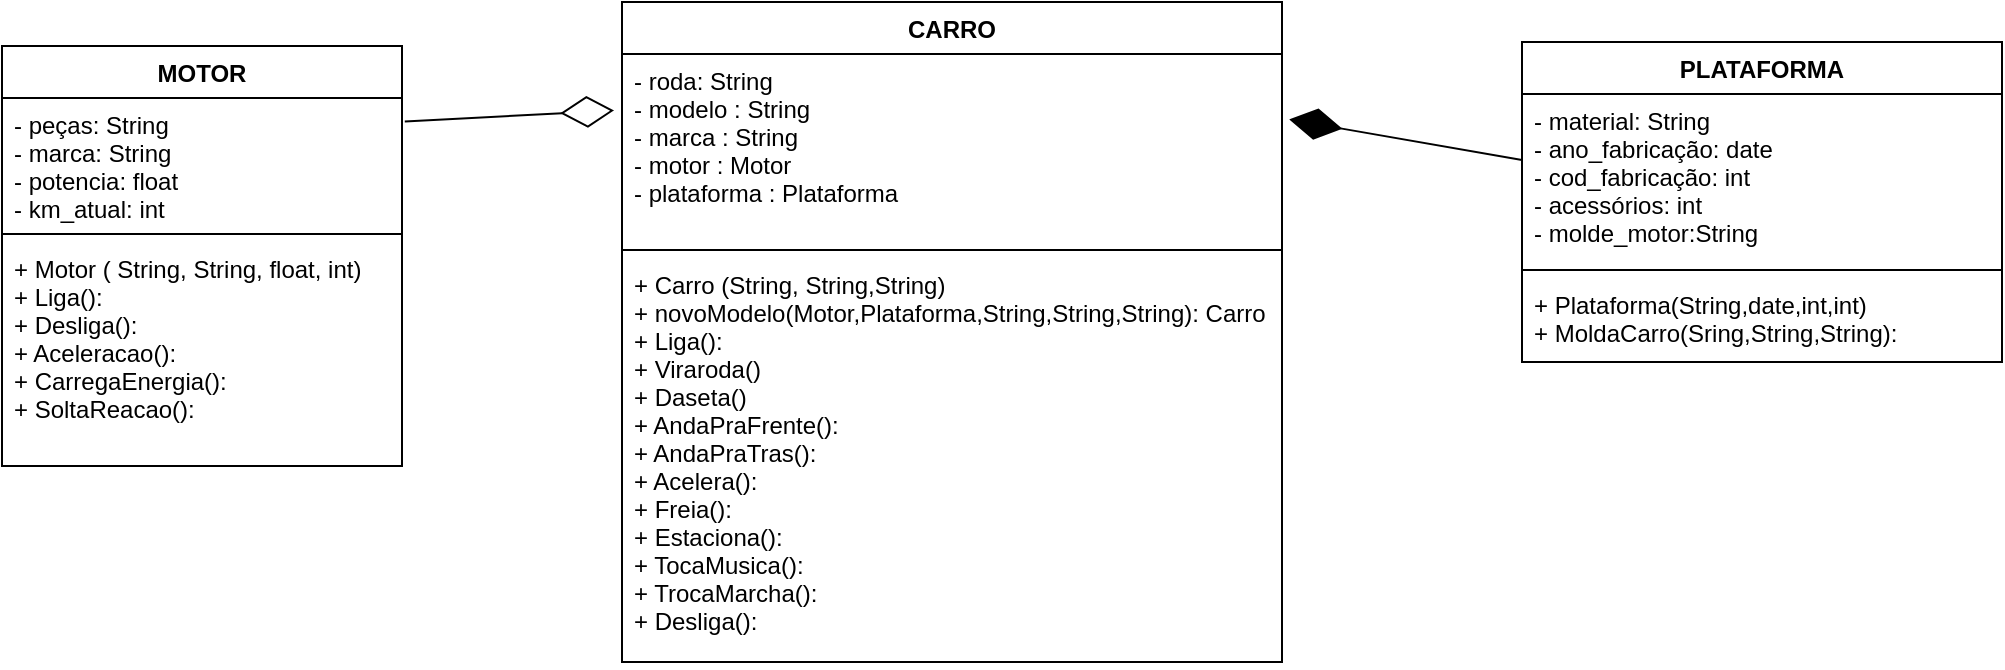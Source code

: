 <mxfile version="16.6.4" type="google"><diagram id="RZXyHHMyNsXhUa-roU1E" name="Page-1"><mxGraphModel dx="1019" dy="555" grid="1" gridSize="10" guides="1" tooltips="1" connect="1" arrows="1" fold="1" page="1" pageScale="1" pageWidth="827" pageHeight="1169" math="0" shadow="0"><root><mxCell id="0"/><mxCell id="1" parent="0"/><mxCell id="6zSv7NKKWlHxCwY6Cc23-3" value="CARRO" style="swimlane;fontStyle=1;align=center;verticalAlign=top;childLayout=stackLayout;horizontal=1;startSize=26;horizontalStack=0;resizeParent=1;resizeParentMax=0;resizeLast=0;collapsible=1;marginBottom=0;" parent="1" vertex="1"><mxGeometry x="380" y="150" width="330" height="330" as="geometry"/></mxCell><mxCell id="6zSv7NKKWlHxCwY6Cc23-4" value="- roda: String&#10;- modelo : String&#10;- marca : String&#10;- motor : Motor&#10;- plataforma : Plataforma&#10;" style="text;strokeColor=none;fillColor=none;align=left;verticalAlign=top;spacingLeft=4;spacingRight=4;overflow=hidden;rotatable=0;points=[[0,0.5],[1,0.5]];portConstraint=eastwest;" parent="6zSv7NKKWlHxCwY6Cc23-3" vertex="1"><mxGeometry y="26" width="330" height="94" as="geometry"/></mxCell><mxCell id="6zSv7NKKWlHxCwY6Cc23-5" value="" style="line;strokeWidth=1;fillColor=none;align=left;verticalAlign=middle;spacingTop=-1;spacingLeft=3;spacingRight=3;rotatable=0;labelPosition=right;points=[];portConstraint=eastwest;" parent="6zSv7NKKWlHxCwY6Cc23-3" vertex="1"><mxGeometry y="120" width="330" height="8" as="geometry"/></mxCell><mxCell id="6zSv7NKKWlHxCwY6Cc23-6" value="+ Carro (String, String,String)&#10;+ novoModelo(Motor,Plataforma,String,String,String): Carro&#10;+ Liga():&#10;+ Viraroda()&#10;+ Daseta()&#10;+ AndaPraFrente():&#10;+ AndaPraTras():&#10;+ Acelera():&#10;+ Freia():&#10;+ Estaciona():&#10;+ TocaMusica():&#10;+ TrocaMarcha():&#10;+ Desliga():" style="text;strokeColor=none;fillColor=none;align=left;verticalAlign=top;spacingLeft=4;spacingRight=4;overflow=hidden;rotatable=0;points=[[0,0.5],[1,0.5]];portConstraint=eastwest;" parent="6zSv7NKKWlHxCwY6Cc23-3" vertex="1"><mxGeometry y="128" width="330" height="202" as="geometry"/></mxCell><mxCell id="6zSv7NKKWlHxCwY6Cc23-7" value="MOTOR" style="swimlane;fontStyle=1;align=center;verticalAlign=top;childLayout=stackLayout;horizontal=1;startSize=26;horizontalStack=0;resizeParent=1;resizeParentMax=0;resizeLast=0;collapsible=1;marginBottom=0;" parent="1" vertex="1"><mxGeometry x="70" y="172" width="200" height="210" as="geometry"/></mxCell><mxCell id="6zSv7NKKWlHxCwY6Cc23-8" value="- peças: String&#10;- marca: String&#10;- potencia: float&#10;- km_atual: int&#10;" style="text;strokeColor=none;fillColor=none;align=left;verticalAlign=top;spacingLeft=4;spacingRight=4;overflow=hidden;rotatable=0;points=[[0,0.5],[1,0.5]];portConstraint=eastwest;" parent="6zSv7NKKWlHxCwY6Cc23-7" vertex="1"><mxGeometry y="26" width="200" height="64" as="geometry"/></mxCell><mxCell id="6zSv7NKKWlHxCwY6Cc23-9" value="" style="line;strokeWidth=1;fillColor=none;align=left;verticalAlign=middle;spacingTop=-1;spacingLeft=3;spacingRight=3;rotatable=0;labelPosition=right;points=[];portConstraint=eastwest;" parent="6zSv7NKKWlHxCwY6Cc23-7" vertex="1"><mxGeometry y="90" width="200" height="8" as="geometry"/></mxCell><mxCell id="6zSv7NKKWlHxCwY6Cc23-10" value="+ Motor ( String, String, float, int)&#10;+ Liga():&#10;+ Desliga():&#10;+ Aceleracao():&#10;+ CarregaEnergia():&#10;+ SoltaReacao():" style="text;strokeColor=none;fillColor=none;align=left;verticalAlign=top;spacingLeft=4;spacingRight=4;overflow=hidden;rotatable=0;points=[[0,0.5],[1,0.5]];portConstraint=eastwest;" parent="6zSv7NKKWlHxCwY6Cc23-7" vertex="1"><mxGeometry y="98" width="200" height="112" as="geometry"/></mxCell><mxCell id="6zSv7NKKWlHxCwY6Cc23-11" value="PLATAFORMA" style="swimlane;fontStyle=1;align=center;verticalAlign=top;childLayout=stackLayout;horizontal=1;startSize=26;horizontalStack=0;resizeParent=1;resizeParentMax=0;resizeLast=0;collapsible=1;marginBottom=0;" parent="1" vertex="1"><mxGeometry x="830" y="170" width="240" height="160" as="geometry"/></mxCell><mxCell id="6zSv7NKKWlHxCwY6Cc23-12" value="- material: String&#10;- ano_fabricação: date&#10;- cod_fabricação: int&#10;- acessórios: int&#10;- molde_motor:String" style="text;strokeColor=none;fillColor=none;align=left;verticalAlign=top;spacingLeft=4;spacingRight=4;overflow=hidden;rotatable=0;points=[[0,0.5],[1,0.5]];portConstraint=eastwest;" parent="6zSv7NKKWlHxCwY6Cc23-11" vertex="1"><mxGeometry y="26" width="240" height="84" as="geometry"/></mxCell><mxCell id="6zSv7NKKWlHxCwY6Cc23-13" value="" style="line;strokeWidth=1;fillColor=none;align=left;verticalAlign=middle;spacingTop=-1;spacingLeft=3;spacingRight=3;rotatable=0;labelPosition=right;points=[];portConstraint=eastwest;" parent="6zSv7NKKWlHxCwY6Cc23-11" vertex="1"><mxGeometry y="110" width="240" height="8" as="geometry"/></mxCell><mxCell id="6zSv7NKKWlHxCwY6Cc23-14" value="+ Plataforma(String,date,int,int)&#10;+ MoldaCarro(Sring,String,String):" style="text;strokeColor=none;fillColor=none;align=left;verticalAlign=top;spacingLeft=4;spacingRight=4;overflow=hidden;rotatable=0;points=[[0,0.5],[1,0.5]];portConstraint=eastwest;" parent="6zSv7NKKWlHxCwY6Cc23-11" vertex="1"><mxGeometry y="118" width="240" height="42" as="geometry"/></mxCell><mxCell id="6zSv7NKKWlHxCwY6Cc23-16" value="" style="endArrow=diamondThin;endFill=1;endSize=24;html=1;rounded=0;entryX=1.011;entryY=0.348;entryDx=0;entryDy=0;entryPerimeter=0;" parent="1" source="6zSv7NKKWlHxCwY6Cc23-11" target="6zSv7NKKWlHxCwY6Cc23-4" edge="1"><mxGeometry width="160" relative="1" as="geometry"><mxPoint x="650" y="244.5" as="sourcePoint"/><mxPoint x="810" y="244.5" as="targetPoint"/></mxGeometry></mxCell><mxCell id="6zSv7NKKWlHxCwY6Cc23-17" value="" style="endArrow=diamondThin;endFill=0;endSize=24;html=1;rounded=0;entryX=-0.012;entryY=0.3;entryDx=0;entryDy=0;entryPerimeter=0;exitX=1.007;exitY=0.184;exitDx=0;exitDy=0;exitPerimeter=0;" parent="1" source="6zSv7NKKWlHxCwY6Cc23-8" target="6zSv7NKKWlHxCwY6Cc23-4" edge="1"><mxGeometry width="160" relative="1" as="geometry"><mxPoint x="320" y="280" as="sourcePoint"/><mxPoint x="480" y="280" as="targetPoint"/></mxGeometry></mxCell></root></mxGraphModel></diagram></mxfile>